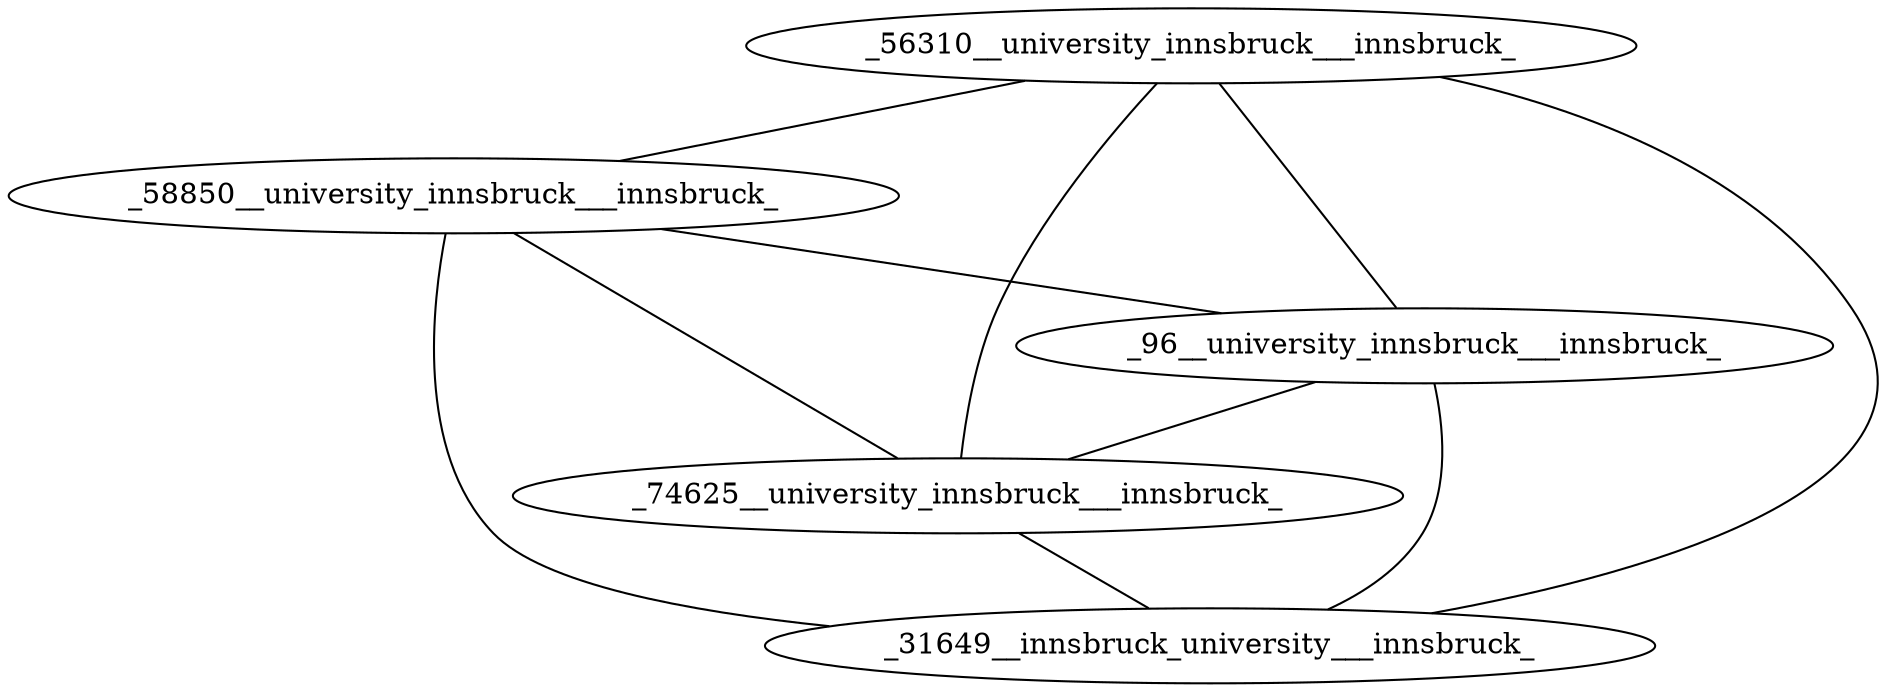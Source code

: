 graph {
_56310__university_innsbruck___innsbruck_ -- _58850__university_innsbruck___innsbruck_
_74625__university_innsbruck___innsbruck_ -- _31649__innsbruck_university___innsbruck_
_31649__innsbruck_university___innsbruck_ -- _56310__university_innsbruck___innsbruck_
_56310__university_innsbruck___innsbruck_ -- _74625__university_innsbruck___innsbruck_
_96__university_innsbruck___innsbruck_ -- _74625__university_innsbruck___innsbruck_
_58850__university_innsbruck___innsbruck_ -- _96__university_innsbruck___innsbruck_
_58850__university_innsbruck___innsbruck_ -- _31649__innsbruck_university___innsbruck_
_96__university_innsbruck___innsbruck_ -- _31649__innsbruck_university___innsbruck_
_56310__university_innsbruck___innsbruck_ -- _96__university_innsbruck___innsbruck_
_58850__university_innsbruck___innsbruck_ -- _74625__university_innsbruck___innsbruck_
}